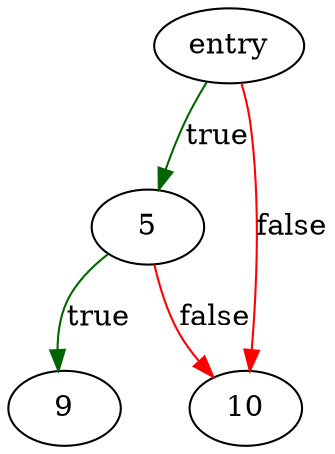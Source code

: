 digraph "xstr_cd_iconv" {
	// Node definitions.
	2 [label=entry];
	5;
	9;
	10;

	// Edge definitions.
	2 -> 5 [
		color=darkgreen
		label=true
	];
	2 -> 10 [
		color=red
		label=false
	];
	5 -> 9 [
		color=darkgreen
		label=true
	];
	5 -> 10 [
		color=red
		label=false
	];
}